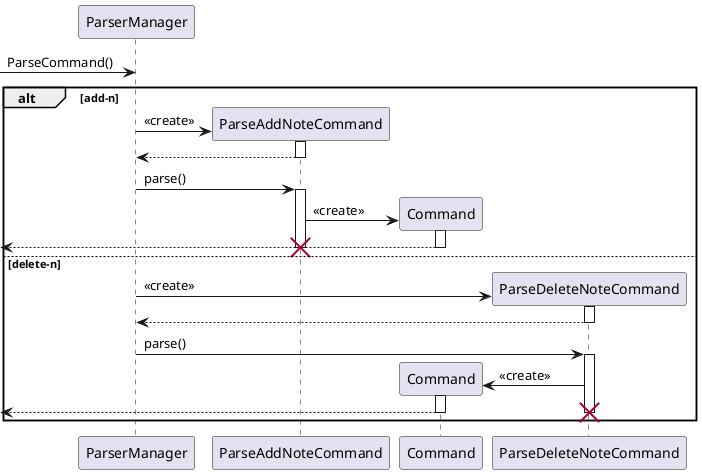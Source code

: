@startuml
-> ParserManager: ParseCommand()

alt add-n
create ParseAddNoteCommand
ParserManager -> ParseAddNoteCommand: <<create>>

activate ParseAddNoteCommand
ParserManager <-- ParseAddNoteCommand
deactivate ParseAddNoteCommand

ParserManager -> ParseAddNoteCommand: parse()

activate ParseAddNoteCommand
create Command
ParseAddNoteCommand -> Command: <<create>>

activate Command
<-- Command:
deactivate Command

deactivate ParseAddNoteCommand
destroy ParseAddNoteCommand

else delete-n
create ParseDeleteNoteCommand
ParserManager -> ParseDeleteNoteCommand: <<create>>

activate ParseDeleteNoteCommand
ParserManager <-- ParseDeleteNoteCommand
deactivate ParseDeleteNoteCommand

ParserManager -> ParseDeleteNoteCommand: parse()

activate ParseDeleteNoteCommand
create Command
ParseDeleteNoteCommand -> Command: <<create>>

activate Command
<-- Command:
deactivate Command

deactivate ParseDeleteNoteCommand
destroy ParseDeleteNoteCommand

end

@enduml

@startuml

create ParserManager

create ParseAddNoteCommand
ParserManager -> ParseAddNoteCommand: <<create>>

activate ParseAddNoteCommand
ParserManager <-- ParseAddNoteCommand
deactivate ParseAddNoteCommand

ParserManager -> ParseAddNoteCommand: parse()
activate ParseAddNoteCommand

alt valid string
create AddNoteCommand
ParseAddNoteCommand -> AddNoteCommand: <<create>>

activate AddNoteCommand
ParseAddNoteCommand <-- AddNoteCommand
deactivate AddNoteCommand

ParserManager <-- ParseAddNoteCommand
<-- ParserManager

else invalid string
create IncorrectCommand
ParseAddNoteCommand -> IncorrectCommand: <<create>>

activate IncorrectCommand
ParseAddNoteCommand <-- IncorrectCommand
deactivate IncorrectCommand

ParserManager <-- ParseAddNoteCommand

deactivate ParseAddNoteCommand
destroy ParseAddNoteCommand

<-- ParserManager

end

@enduml